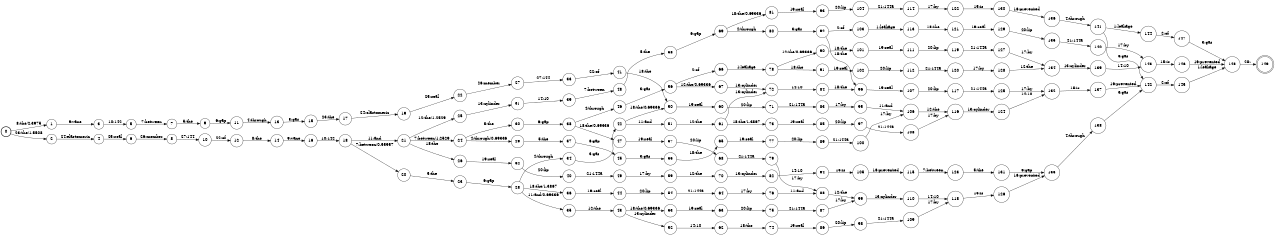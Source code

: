 digraph FST {
rankdir = LR;
size = "8.5,11";
label = "";
center = 1;
orientation = Portrait;
ranksep = "0.4";
nodesep = "0.25";
0 [label = "0", shape = circle, style = bold, fontsize = 14]
	0 -> 1 [label = "8:the/2.3975", fontsize = 14];
	0 -> 2 [label = "23:the/1.5508", fontsize = 14];
1 [label = "1", shape = circle, style = solid, fontsize = 14]
	1 -> 3 [label = "9:vane", fontsize = 14];
2 [label = "2", shape = circle, style = solid, fontsize = 14]
	2 -> 4 [label = "24:elastomeric", fontsize = 14];
3 [label = "3", shape = circle, style = solid, fontsize = 14]
	3 -> 5 [label = "10:142", fontsize = 14];
4 [label = "4", shape = circle, style = solid, fontsize = 14]
	4 -> 6 [label = "25:seal", fontsize = 14];
5 [label = "5", shape = circle, style = solid, fontsize = 14]
	5 -> 7 [label = "7:between", fontsize = 14];
6 [label = "6", shape = circle, style = solid, fontsize = 14]
	6 -> 8 [label = "26:member", fontsize = 14];
7 [label = "7", shape = circle, style = solid, fontsize = 14]
	7 -> 9 [label = "5:the", fontsize = 14];
8 [label = "8", shape = circle, style = solid, fontsize = 14]
	8 -> 10 [label = "27:144", fontsize = 14];
9 [label = "9", shape = circle, style = solid, fontsize = 14]
	9 -> 11 [label = "6:gap", fontsize = 14];
10 [label = "10", shape = circle, style = solid, fontsize = 14]
	10 -> 12 [label = "22:of", fontsize = 14];
11 [label = "11", shape = circle, style = solid, fontsize = 14]
	11 -> 13 [label = "4:through", fontsize = 14];
12 [label = "12", shape = circle, style = solid, fontsize = 14]
	12 -> 14 [label = "8:the", fontsize = 14];
13 [label = "13", shape = circle, style = solid, fontsize = 14]
	13 -> 15 [label = "3:gas", fontsize = 14];
14 [label = "14", shape = circle, style = solid, fontsize = 14]
	14 -> 16 [label = "9:vane", fontsize = 14];
15 [label = "15", shape = circle, style = solid, fontsize = 14]
	15 -> 17 [label = "23:the", fontsize = 14];
16 [label = "16", shape = circle, style = solid, fontsize = 14]
	16 -> 18 [label = "10:142", fontsize = 14];
17 [label = "17", shape = circle, style = solid, fontsize = 14]
	17 -> 19 [label = "24:elastomeric", fontsize = 14];
18 [label = "18", shape = circle, style = solid, fontsize = 14]
	18 -> 20 [label = "7:between/0.55957", fontsize = 14];
	18 -> 21 [label = "11:and", fontsize = 14];
19 [label = "19", shape = circle, style = solid, fontsize = 14]
	19 -> 22 [label = "25:seal", fontsize = 14];
20 [label = "20", shape = circle, style = solid, fontsize = 14]
	20 -> 23 [label = "5:the", fontsize = 14];
21 [label = "21", shape = circle, style = solid, fontsize = 14]
	21 -> 24 [label = "7:between/1.2529", fontsize = 14];
	21 -> 25 [label = "12:the/1.2529", fontsize = 14];
	21 -> 26 [label = "18:the", fontsize = 14];
22 [label = "22", shape = circle, style = solid, fontsize = 14]
	22 -> 27 [label = "26:member", fontsize = 14];
23 [label = "23", shape = circle, style = solid, fontsize = 14]
	23 -> 28 [label = "6:gap", fontsize = 14];
24 [label = "24", shape = circle, style = solid, fontsize = 14]
	24 -> 29 [label = "4:through/0.69336", fontsize = 14];
	24 -> 30 [label = "5:the", fontsize = 14];
25 [label = "25", shape = circle, style = solid, fontsize = 14]
	25 -> 31 [label = "13:cylinder", fontsize = 14];
26 [label = "26", shape = circle, style = solid, fontsize = 14]
	26 -> 32 [label = "19:seal", fontsize = 14];
27 [label = "27", shape = circle, style = solid, fontsize = 14]
	27 -> 33 [label = "27:144", fontsize = 14];
28 [label = "28", shape = circle, style = solid, fontsize = 14]
	28 -> 34 [label = "4:through", fontsize = 14];
	28 -> 35 [label = "11:and/0.69336", fontsize = 14];
	28 -> 36 [label = "18:the/1.3867", fontsize = 14];
29 [label = "29", shape = circle, style = solid, fontsize = 14]
	29 -> 37 [label = "5:the", fontsize = 14];
30 [label = "30", shape = circle, style = solid, fontsize = 14]
	30 -> 38 [label = "6:gap", fontsize = 14];
31 [label = "31", shape = circle, style = solid, fontsize = 14]
	31 -> 39 [label = "14:10", fontsize = 14];
32 [label = "32", shape = circle, style = solid, fontsize = 14]
	32 -> 40 [label = "20:lip", fontsize = 14];
33 [label = "33", shape = circle, style = solid, fontsize = 14]
	33 -> 41 [label = "22:of", fontsize = 14];
34 [label = "34", shape = circle, style = solid, fontsize = 14]
	34 -> 42 [label = "3:gas", fontsize = 14];
35 [label = "35", shape = circle, style = solid, fontsize = 14]
	35 -> 43 [label = "12:the", fontsize = 14];
36 [label = "36", shape = circle, style = solid, fontsize = 14]
	36 -> 44 [label = "19:seal", fontsize = 14];
37 [label = "37", shape = circle, style = solid, fontsize = 14]
	37 -> 45 [label = "6:gap", fontsize = 14];
38 [label = "38", shape = circle, style = solid, fontsize = 14]
	38 -> 46 [label = "4:through", fontsize = 14];
	38 -> 47 [label = "18:the/0.69336", fontsize = 14];
39 [label = "39", shape = circle, style = solid, fontsize = 14]
	39 -> 48 [label = "7:between", fontsize = 14];
40 [label = "40", shape = circle, style = solid, fontsize = 14]
	40 -> 49 [label = "21:144a", fontsize = 14];
41 [label = "41", shape = circle, style = solid, fontsize = 14]
	41 -> 50 [label = "18:the", fontsize = 14];
42 [label = "42", shape = circle, style = solid, fontsize = 14]
	42 -> 51 [label = "11:and", fontsize = 14];
	42 -> 50 [label = "18:the/0.69336", fontsize = 14];
43 [label = "43", shape = circle, style = solid, fontsize = 14]
	43 -> 52 [label = "13:cylinder", fontsize = 14];
	43 -> 53 [label = "18:the/0.69336", fontsize = 14];
44 [label = "44", shape = circle, style = solid, fontsize = 14]
	44 -> 54 [label = "20:lip", fontsize = 14];
45 [label = "45", shape = circle, style = solid, fontsize = 14]
	45 -> 55 [label = "3:gas", fontsize = 14];
46 [label = "46", shape = circle, style = solid, fontsize = 14]
	46 -> 56 [label = "3:gas", fontsize = 14];
47 [label = "47", shape = circle, style = solid, fontsize = 14]
	47 -> 57 [label = "19:seal", fontsize = 14];
48 [label = "48", shape = circle, style = solid, fontsize = 14]
	48 -> 58 [label = "5:the", fontsize = 14];
49 [label = "49", shape = circle, style = solid, fontsize = 14]
	49 -> 59 [label = "17:by", fontsize = 14];
50 [label = "50", shape = circle, style = solid, fontsize = 14]
	50 -> 60 [label = "19:seal", fontsize = 14];
51 [label = "51", shape = circle, style = solid, fontsize = 14]
	51 -> 61 [label = "12:the", fontsize = 14];
52 [label = "52", shape = circle, style = solid, fontsize = 14]
	52 -> 62 [label = "14:10", fontsize = 14];
53 [label = "53", shape = circle, style = solid, fontsize = 14]
	53 -> 63 [label = "19:seal", fontsize = 14];
54 [label = "54", shape = circle, style = solid, fontsize = 14]
	54 -> 64 [label = "21:144a", fontsize = 14];
55 [label = "55", shape = circle, style = solid, fontsize = 14]
	55 -> 65 [label = "18:the", fontsize = 14];
56 [label = "56", shape = circle, style = solid, fontsize = 14]
	56 -> 66 [label = "2:of", fontsize = 14];
	56 -> 67 [label = "12:the/0.69336", fontsize = 14];
57 [label = "57", shape = circle, style = solid, fontsize = 14]
	57 -> 68 [label = "20:lip", fontsize = 14];
58 [label = "58", shape = circle, style = solid, fontsize = 14]
	58 -> 69 [label = "6:gap", fontsize = 14];
59 [label = "59", shape = circle, style = solid, fontsize = 14]
	59 -> 70 [label = "12:the", fontsize = 14];
60 [label = "60", shape = circle, style = solid, fontsize = 14]
	60 -> 71 [label = "20:lip", fontsize = 14];
61 [label = "61", shape = circle, style = solid, fontsize = 14]
	61 -> 72 [label = "13:cylinder", fontsize = 14];
	61 -> 73 [label = "18:the/1.3867", fontsize = 14];
62 [label = "62", shape = circle, style = solid, fontsize = 14]
	62 -> 74 [label = "18:the", fontsize = 14];
63 [label = "63", shape = circle, style = solid, fontsize = 14]
	63 -> 75 [label = "20:lip", fontsize = 14];
64 [label = "64", shape = circle, style = solid, fontsize = 14]
	64 -> 76 [label = "17:by", fontsize = 14];
65 [label = "65", shape = circle, style = solid, fontsize = 14]
	65 -> 77 [label = "19:seal", fontsize = 14];
66 [label = "66", shape = circle, style = solid, fontsize = 14]
	66 -> 78 [label = "1:leakage", fontsize = 14];
67 [label = "67", shape = circle, style = solid, fontsize = 14]
	67 -> 72 [label = "13:cylinder", fontsize = 14];
68 [label = "68", shape = circle, style = solid, fontsize = 14]
	68 -> 79 [label = "21:144a", fontsize = 14];
69 [label = "69", shape = circle, style = solid, fontsize = 14]
	69 -> 80 [label = "4:through", fontsize = 14];
	69 -> 81 [label = "18:the/0.69336", fontsize = 14];
70 [label = "70", shape = circle, style = solid, fontsize = 14]
	70 -> 82 [label = "13:cylinder", fontsize = 14];
71 [label = "71", shape = circle, style = solid, fontsize = 14]
	71 -> 83 [label = "21:144a", fontsize = 14];
72 [label = "72", shape = circle, style = solid, fontsize = 14]
	72 -> 84 [label = "14:10", fontsize = 14];
73 [label = "73", shape = circle, style = solid, fontsize = 14]
	73 -> 85 [label = "19:seal", fontsize = 14];
74 [label = "74", shape = circle, style = solid, fontsize = 14]
	74 -> 86 [label = "19:seal", fontsize = 14];
75 [label = "75", shape = circle, style = solid, fontsize = 14]
	75 -> 87 [label = "21:144a", fontsize = 14];
76 [label = "76", shape = circle, style = solid, fontsize = 14]
	76 -> 88 [label = "11:and", fontsize = 14];
77 [label = "77", shape = circle, style = solid, fontsize = 14]
	77 -> 89 [label = "20:lip", fontsize = 14];
78 [label = "78", shape = circle, style = solid, fontsize = 14]
	78 -> 90 [label = "12:the/0.69336", fontsize = 14];
	78 -> 91 [label = "18:the", fontsize = 14];
79 [label = "79", shape = circle, style = solid, fontsize = 14]
	79 -> 88 [label = "17:by", fontsize = 14];
80 [label = "80", shape = circle, style = solid, fontsize = 14]
	80 -> 92 [label = "3:gas", fontsize = 14];
81 [label = "81", shape = circle, style = solid, fontsize = 14]
	81 -> 93 [label = "19:seal", fontsize = 14];
82 [label = "82", shape = circle, style = solid, fontsize = 14]
	82 -> 94 [label = "14:10", fontsize = 14];
83 [label = "83", shape = circle, style = solid, fontsize = 14]
	83 -> 95 [label = "17:by", fontsize = 14];
84 [label = "84", shape = circle, style = solid, fontsize = 14]
	84 -> 96 [label = "18:the", fontsize = 14];
85 [label = "85", shape = circle, style = solid, fontsize = 14]
	85 -> 97 [label = "20:lip", fontsize = 14];
86 [label = "86", shape = circle, style = solid, fontsize = 14]
	86 -> 98 [label = "20:lip", fontsize = 14];
87 [label = "87", shape = circle, style = solid, fontsize = 14]
	87 -> 99 [label = "17:by", fontsize = 14];
88 [label = "88", shape = circle, style = solid, fontsize = 14]
	88 -> 99 [label = "12:the", fontsize = 14];
89 [label = "89", shape = circle, style = solid, fontsize = 14]
	89 -> 100 [label = "21:144a", fontsize = 14];
90 [label = "90", shape = circle, style = solid, fontsize = 14]
	90 -> 101 [label = "18:the", fontsize = 14];
91 [label = "91", shape = circle, style = solid, fontsize = 14]
	91 -> 102 [label = "19:seal", fontsize = 14];
92 [label = "92", shape = circle, style = solid, fontsize = 14]
	92 -> 103 [label = "2:of", fontsize = 14];
	92 -> 96 [label = "18:the", fontsize = 14];
93 [label = "93", shape = circle, style = solid, fontsize = 14]
	93 -> 104 [label = "20:lip", fontsize = 14];
94 [label = "94", shape = circle, style = solid, fontsize = 14]
	94 -> 105 [label = "15:is", fontsize = 14];
95 [label = "95", shape = circle, style = solid, fontsize = 14]
	95 -> 106 [label = "11:and", fontsize = 14];
96 [label = "96", shape = circle, style = solid, fontsize = 14]
	96 -> 107 [label = "19:seal", fontsize = 14];
97 [label = "97", shape = circle, style = solid, fontsize = 14]
	97 -> 108 [label = "21:144a", fontsize = 14];
98 [label = "98", shape = circle, style = solid, fontsize = 14]
	98 -> 109 [label = "21:144a", fontsize = 14];
99 [label = "99", shape = circle, style = solid, fontsize = 14]
	99 -> 110 [label = "13:cylinder", fontsize = 14];
100 [label = "100", shape = circle, style = solid, fontsize = 14]
	100 -> 106 [label = "17:by", fontsize = 14];
101 [label = "101", shape = circle, style = solid, fontsize = 14]
	101 -> 111 [label = "19:seal", fontsize = 14];
102 [label = "102", shape = circle, style = solid, fontsize = 14]
	102 -> 112 [label = "20:lip", fontsize = 14];
103 [label = "103", shape = circle, style = solid, fontsize = 14]
	103 -> 113 [label = "1:leakage", fontsize = 14];
104 [label = "104", shape = circle, style = solid, fontsize = 14]
	104 -> 114 [label = "21:144a", fontsize = 14];
105 [label = "105", shape = circle, style = solid, fontsize = 14]
	105 -> 115 [label = "16:prevented", fontsize = 14];
106 [label = "106", shape = circle, style = solid, fontsize = 14]
	106 -> 116 [label = "12:the", fontsize = 14];
107 [label = "107", shape = circle, style = solid, fontsize = 14]
	107 -> 117 [label = "20:lip", fontsize = 14];
108 [label = "108", shape = circle, style = solid, fontsize = 14]
	108 -> 116 [label = "17:by", fontsize = 14];
109 [label = "109", shape = circle, style = solid, fontsize = 14]
	109 -> 118 [label = "17:by", fontsize = 14];
110 [label = "110", shape = circle, style = solid, fontsize = 14]
	110 -> 118 [label = "14:10", fontsize = 14];
111 [label = "111", shape = circle, style = solid, fontsize = 14]
	111 -> 119 [label = "20:lip", fontsize = 14];
112 [label = "112", shape = circle, style = solid, fontsize = 14]
	112 -> 120 [label = "21:144a", fontsize = 14];
113 [label = "113", shape = circle, style = solid, fontsize = 14]
	113 -> 121 [label = "18:the", fontsize = 14];
114 [label = "114", shape = circle, style = solid, fontsize = 14]
	114 -> 122 [label = "17:by", fontsize = 14];
115 [label = "115", shape = circle, style = solid, fontsize = 14]
	115 -> 123 [label = "7:between", fontsize = 14];
116 [label = "116", shape = circle, style = solid, fontsize = 14]
	116 -> 124 [label = "13:cylinder", fontsize = 14];
117 [label = "117", shape = circle, style = solid, fontsize = 14]
	117 -> 125 [label = "21:144a", fontsize = 14];
118 [label = "118", shape = circle, style = solid, fontsize = 14]
	118 -> 126 [label = "15:is", fontsize = 14];
119 [label = "119", shape = circle, style = solid, fontsize = 14]
	119 -> 127 [label = "21:144a", fontsize = 14];
120 [label = "120", shape = circle, style = solid, fontsize = 14]
	120 -> 128 [label = "17:by", fontsize = 14];
121 [label = "121", shape = circle, style = solid, fontsize = 14]
	121 -> 129 [label = "19:seal", fontsize = 14];
122 [label = "122", shape = circle, style = solid, fontsize = 14]
	122 -> 130 [label = "15:is", fontsize = 14];
123 [label = "123", shape = circle, style = solid, fontsize = 14]
	123 -> 131 [label = "5:the", fontsize = 14];
124 [label = "124", shape = circle, style = solid, fontsize = 14]
	124 -> 132 [label = "14:10", fontsize = 14];
125 [label = "125", shape = circle, style = solid, fontsize = 14]
	125 -> 132 [label = "17:by", fontsize = 14];
126 [label = "126", shape = circle, style = solid, fontsize = 14]
	126 -> 133 [label = "16:prevented", fontsize = 14];
127 [label = "127", shape = circle, style = solid, fontsize = 14]
	127 -> 134 [label = "17:by", fontsize = 14];
128 [label = "128", shape = circle, style = solid, fontsize = 14]
	128 -> 134 [label = "12:the", fontsize = 14];
129 [label = "129", shape = circle, style = solid, fontsize = 14]
	129 -> 135 [label = "20:lip", fontsize = 14];
130 [label = "130", shape = circle, style = solid, fontsize = 14]
	130 -> 136 [label = "16:prevented", fontsize = 14];
131 [label = "131", shape = circle, style = solid, fontsize = 14]
	131 -> 133 [label = "6:gap", fontsize = 14];
132 [label = "132", shape = circle, style = solid, fontsize = 14]
	132 -> 137 [label = "15:is", fontsize = 14];
133 [label = "133", shape = circle, style = solid, fontsize = 14]
	133 -> 138 [label = "4:through", fontsize = 14];
134 [label = "134", shape = circle, style = solid, fontsize = 14]
	134 -> 139 [label = "13:cylinder", fontsize = 14];
135 [label = "135", shape = circle, style = solid, fontsize = 14]
	135 -> 140 [label = "21:144a", fontsize = 14];
136 [label = "136", shape = circle, style = solid, fontsize = 14]
	136 -> 141 [label = "4:through", fontsize = 14];
137 [label = "137", shape = circle, style = solid, fontsize = 14]
	137 -> 142 [label = "16:prevented", fontsize = 14];
138 [label = "138", shape = circle, style = solid, fontsize = 14]
	138 -> 142 [label = "3:gas", fontsize = 14];
139 [label = "139", shape = circle, style = solid, fontsize = 14]
	139 -> 143 [label = "14:10", fontsize = 14];
140 [label = "140", shape = circle, style = solid, fontsize = 14]
	140 -> 143 [label = "17:by", fontsize = 14];
141 [label = "141", shape = circle, style = solid, fontsize = 14]
	141 -> 144 [label = "1:leakage", fontsize = 14];
	141 -> 142 [label = "3:gas", fontsize = 14];
142 [label = "142", shape = circle, style = solid, fontsize = 14]
	142 -> 145 [label = "2:of", fontsize = 14];
143 [label = "143", shape = circle, style = solid, fontsize = 14]
	143 -> 146 [label = "15:is", fontsize = 14];
144 [label = "144", shape = circle, style = solid, fontsize = 14]
	144 -> 147 [label = "2:of", fontsize = 14];
145 [label = "145", shape = circle, style = solid, fontsize = 14]
	145 -> 148 [label = "1:leakage", fontsize = 14];
146 [label = "146", shape = circle, style = solid, fontsize = 14]
	146 -> 148 [label = "16:prevented", fontsize = 14];
147 [label = "147", shape = circle, style = solid, fontsize = 14]
	147 -> 148 [label = "3:gas", fontsize = 14];
148 [label = "148", shape = circle, style = solid, fontsize = 14]
	148 -> 149 [label = "28:.", fontsize = 14];
149 [label = "149", shape = doublecircle, style = solid, fontsize = 14]
}

